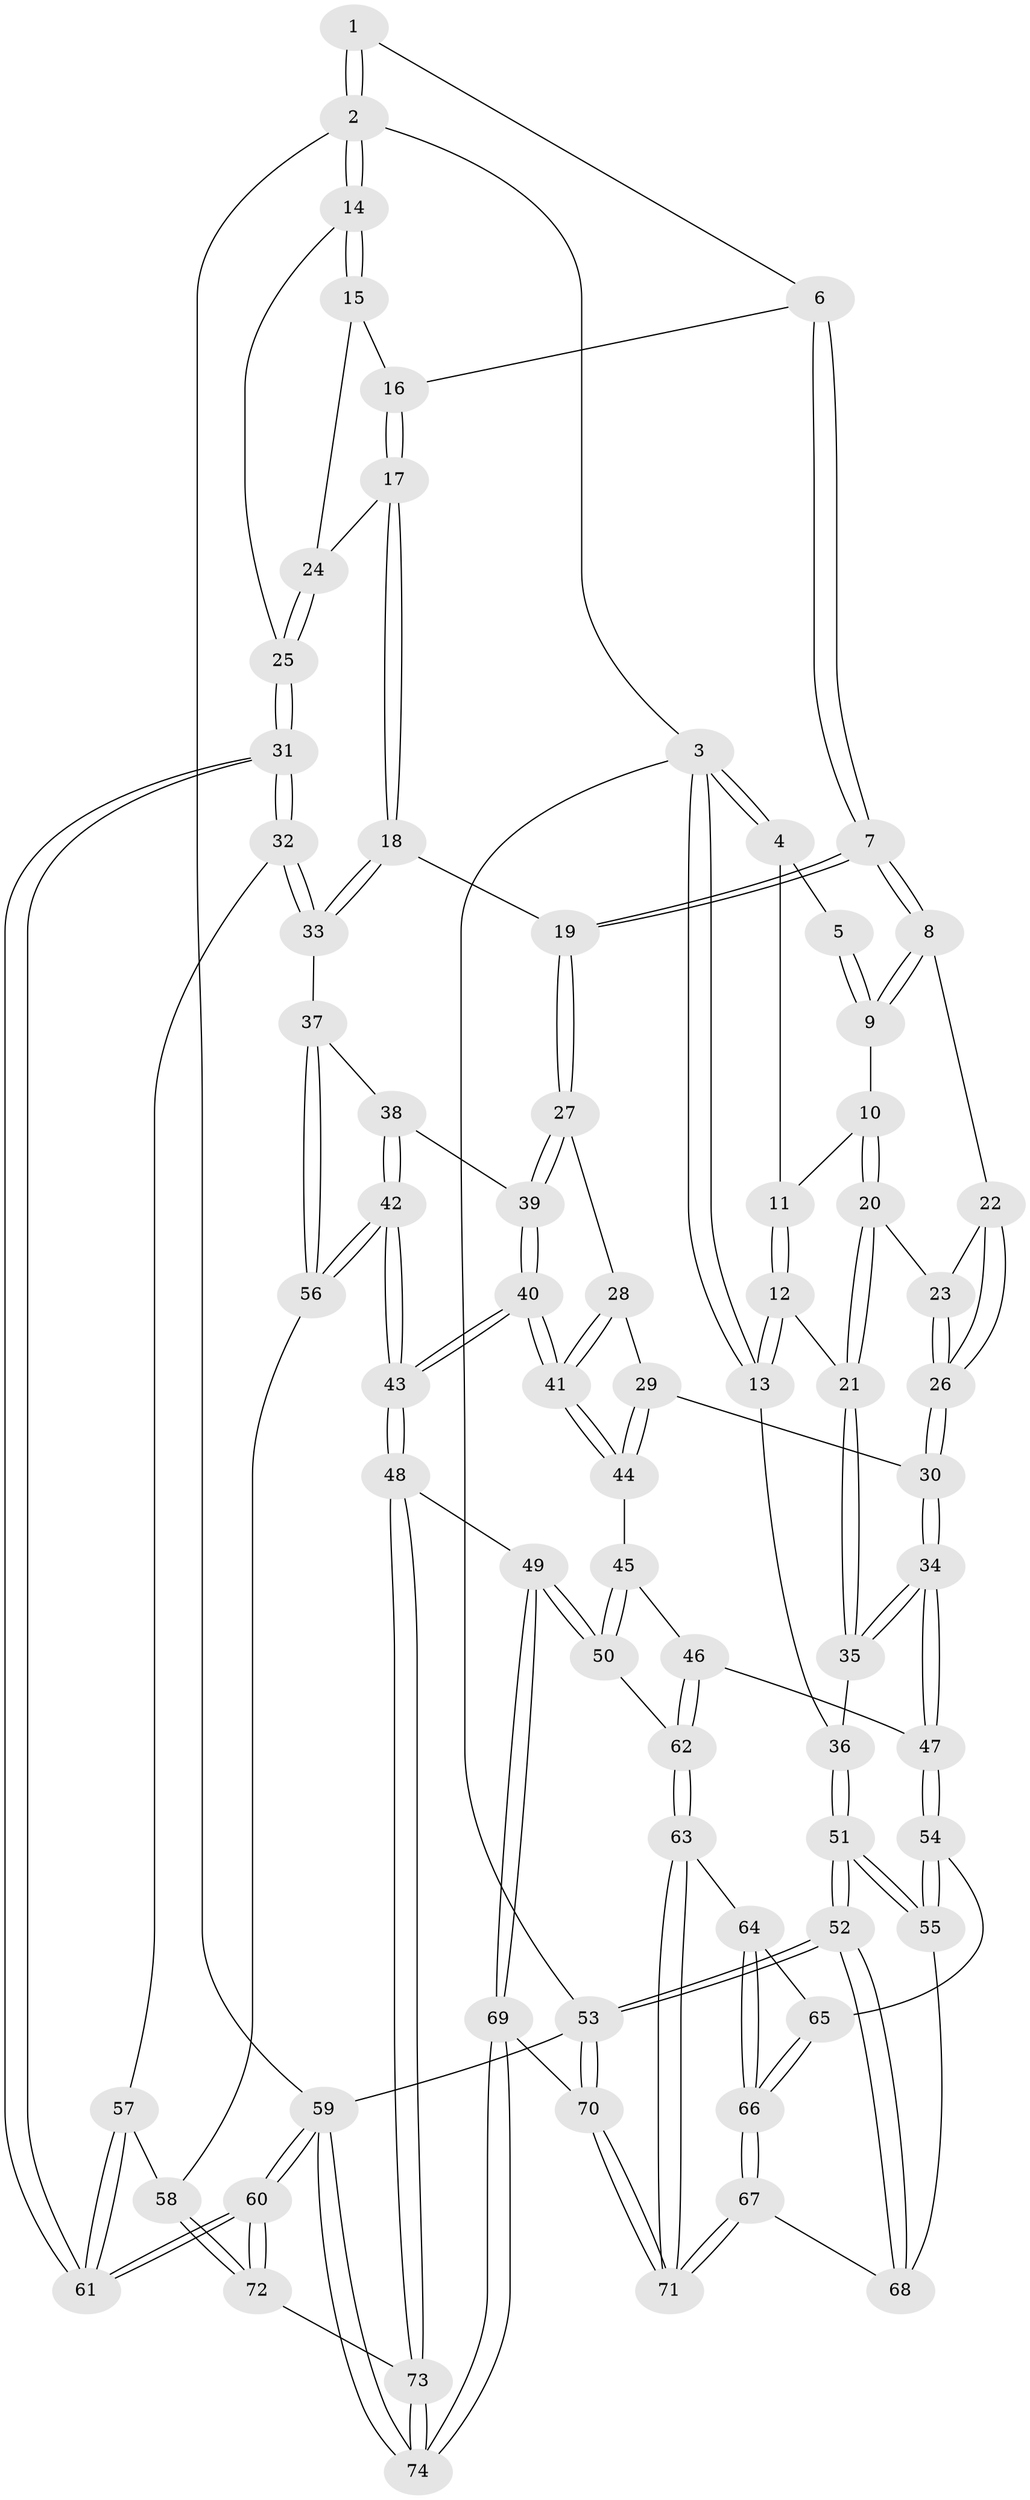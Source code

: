 // coarse degree distribution, {4: 0.40476190476190477, 8: 0.023809523809523808, 3: 0.16666666666666666, 5: 0.30952380952380953, 6: 0.07142857142857142, 2: 0.023809523809523808}
// Generated by graph-tools (version 1.1) at 2025/42/03/06/25 10:42:33]
// undirected, 74 vertices, 182 edges
graph export_dot {
graph [start="1"]
  node [color=gray90,style=filled];
  1 [pos="+0.7636499042627682+0"];
  2 [pos="+1+0"];
  3 [pos="+0+0"];
  4 [pos="+0.06549420444771732+0"];
  5 [pos="+0.22262353335358723+0"];
  6 [pos="+0.709247993715149+0.030770335694966944"];
  7 [pos="+0.5926589067690865+0.21527171010996926"];
  8 [pos="+0.5360970031273071+0.2122942247255055"];
  9 [pos="+0.41593590259129504+0.13845519234058587"];
  10 [pos="+0.2305242658537805+0.23105511262155304"];
  11 [pos="+0.1816360108431108+0.09916772098733838"];
  12 [pos="+0.0709343695696406+0.2693455028375791"];
  13 [pos="+0+0.1301500079946718"];
  14 [pos="+1+0.06897241228218293"];
  15 [pos="+1+0.17774280439912715"];
  16 [pos="+0.8914710693068056+0.20825645028288997"];
  17 [pos="+0.8459276763322282+0.32601928528224644"];
  18 [pos="+0.8360279321574868+0.3311066239265969"];
  19 [pos="+0.665115462764897+0.3632507018242818"];
  20 [pos="+0.20466784933234844+0.3076131304904102"];
  21 [pos="+0.18962588589626464+0.3196087986658866"];
  22 [pos="+0.4503884233872879+0.28542593314798925"];
  23 [pos="+0.28481921315731884+0.3228730704911626"];
  24 [pos="+0.9052964006156048+0.33495047593291455"];
  25 [pos="+1+0.5275948553474409"];
  26 [pos="+0.3860386110608385+0.4480997861523275"];
  27 [pos="+0.664815297818715+0.3672134041637884"];
  28 [pos="+0.6359883634266004+0.3991196818862505"];
  29 [pos="+0.4408910411010731+0.5060870721385998"];
  30 [pos="+0.38673007792463826+0.49045098829091843"];
  31 [pos="+1+0.550463175149891"];
  32 [pos="+1+0.5596730551210325"];
  33 [pos="+0.9604137919814696+0.5535251563740454"];
  34 [pos="+0.2101106037027143+0.5762605924930158"];
  35 [pos="+0.16676957187283625+0.4917318290426273"];
  36 [pos="+0+0.41177386146227324"];
  37 [pos="+0.8541622310734976+0.5597620466959592"];
  38 [pos="+0.7416460067972971+0.4806270684199223"];
  39 [pos="+0.7048068674296847+0.4275496602354937"];
  40 [pos="+0.6080722206959744+0.6975557204034664"];
  41 [pos="+0.576485625854624+0.627233022553418"];
  42 [pos="+0.6356162729691623+0.7365774542618185"];
  43 [pos="+0.6256291936345474+0.7393977817417291"];
  44 [pos="+0.47130496032393043+0.5720662294862235"];
  45 [pos="+0.4559327688220334+0.6035800042456315"];
  46 [pos="+0.24711009435448408+0.6609117527731473"];
  47 [pos="+0.2018934189995276+0.6410799185378118"];
  48 [pos="+0.6090392427442798+0.7584133872641746"];
  49 [pos="+0.5825436375937957+0.7756175259461056"];
  50 [pos="+0.42283351404065866+0.7535333780129045"];
  51 [pos="+0+0.7905244953636603"];
  52 [pos="+0+1"];
  53 [pos="+0+1"];
  54 [pos="+0.1724493157823581+0.6750166578349955"];
  55 [pos="+0.15697034561098247+0.6858814376968936"];
  56 [pos="+0.7540922513437622+0.7357991885341657"];
  57 [pos="+0.8582061405072154+0.7641935494483525"];
  58 [pos="+0.7948387017201813+0.7665915001573523"];
  59 [pos="+1+1"];
  60 [pos="+1+1"];
  61 [pos="+1+0.9497642292968821"];
  62 [pos="+0.4227418419690966+0.7535494936300497"];
  63 [pos="+0.3810165876986285+0.8509359500731429"];
  64 [pos="+0.3107773551860773+0.833302963007399"];
  65 [pos="+0.2546670663803018+0.8108683186949458"];
  66 [pos="+0.2745456620625326+0.8969011382621849"];
  67 [pos="+0.3100769902755871+1"];
  68 [pos="+0.16713750892235948+0.8699373343362967"];
  69 [pos="+0.5026362340671545+1"];
  70 [pos="+0.34124445503816614+1"];
  71 [pos="+0.33353279474667596+1"];
  72 [pos="+0.8116914032095416+0.8707585503880252"];
  73 [pos="+0.7353322843371413+0.9413462550275713"];
  74 [pos="+0.6826628698563615+1"];
  1 -- 2;
  1 -- 2;
  1 -- 6;
  2 -- 3;
  2 -- 14;
  2 -- 14;
  2 -- 59;
  3 -- 4;
  3 -- 4;
  3 -- 13;
  3 -- 13;
  3 -- 53;
  4 -- 5;
  4 -- 11;
  5 -- 9;
  5 -- 9;
  6 -- 7;
  6 -- 7;
  6 -- 16;
  7 -- 8;
  7 -- 8;
  7 -- 19;
  7 -- 19;
  8 -- 9;
  8 -- 9;
  8 -- 22;
  9 -- 10;
  10 -- 11;
  10 -- 20;
  10 -- 20;
  11 -- 12;
  11 -- 12;
  12 -- 13;
  12 -- 13;
  12 -- 21;
  13 -- 36;
  14 -- 15;
  14 -- 15;
  14 -- 25;
  15 -- 16;
  15 -- 24;
  16 -- 17;
  16 -- 17;
  17 -- 18;
  17 -- 18;
  17 -- 24;
  18 -- 19;
  18 -- 33;
  18 -- 33;
  19 -- 27;
  19 -- 27;
  20 -- 21;
  20 -- 21;
  20 -- 23;
  21 -- 35;
  21 -- 35;
  22 -- 23;
  22 -- 26;
  22 -- 26;
  23 -- 26;
  23 -- 26;
  24 -- 25;
  24 -- 25;
  25 -- 31;
  25 -- 31;
  26 -- 30;
  26 -- 30;
  27 -- 28;
  27 -- 39;
  27 -- 39;
  28 -- 29;
  28 -- 41;
  28 -- 41;
  29 -- 30;
  29 -- 44;
  29 -- 44;
  30 -- 34;
  30 -- 34;
  31 -- 32;
  31 -- 32;
  31 -- 61;
  31 -- 61;
  32 -- 33;
  32 -- 33;
  32 -- 57;
  33 -- 37;
  34 -- 35;
  34 -- 35;
  34 -- 47;
  34 -- 47;
  35 -- 36;
  36 -- 51;
  36 -- 51;
  37 -- 38;
  37 -- 56;
  37 -- 56;
  38 -- 39;
  38 -- 42;
  38 -- 42;
  39 -- 40;
  39 -- 40;
  40 -- 41;
  40 -- 41;
  40 -- 43;
  40 -- 43;
  41 -- 44;
  41 -- 44;
  42 -- 43;
  42 -- 43;
  42 -- 56;
  42 -- 56;
  43 -- 48;
  43 -- 48;
  44 -- 45;
  45 -- 46;
  45 -- 50;
  45 -- 50;
  46 -- 47;
  46 -- 62;
  46 -- 62;
  47 -- 54;
  47 -- 54;
  48 -- 49;
  48 -- 73;
  48 -- 73;
  49 -- 50;
  49 -- 50;
  49 -- 69;
  49 -- 69;
  50 -- 62;
  51 -- 52;
  51 -- 52;
  51 -- 55;
  51 -- 55;
  52 -- 53;
  52 -- 53;
  52 -- 68;
  52 -- 68;
  53 -- 70;
  53 -- 70;
  53 -- 59;
  54 -- 55;
  54 -- 55;
  54 -- 65;
  55 -- 68;
  56 -- 58;
  57 -- 58;
  57 -- 61;
  57 -- 61;
  58 -- 72;
  58 -- 72;
  59 -- 60;
  59 -- 60;
  59 -- 74;
  59 -- 74;
  60 -- 61;
  60 -- 61;
  60 -- 72;
  60 -- 72;
  62 -- 63;
  62 -- 63;
  63 -- 64;
  63 -- 71;
  63 -- 71;
  64 -- 65;
  64 -- 66;
  64 -- 66;
  65 -- 66;
  65 -- 66;
  66 -- 67;
  66 -- 67;
  67 -- 68;
  67 -- 71;
  67 -- 71;
  69 -- 70;
  69 -- 74;
  69 -- 74;
  70 -- 71;
  70 -- 71;
  72 -- 73;
  73 -- 74;
  73 -- 74;
}
